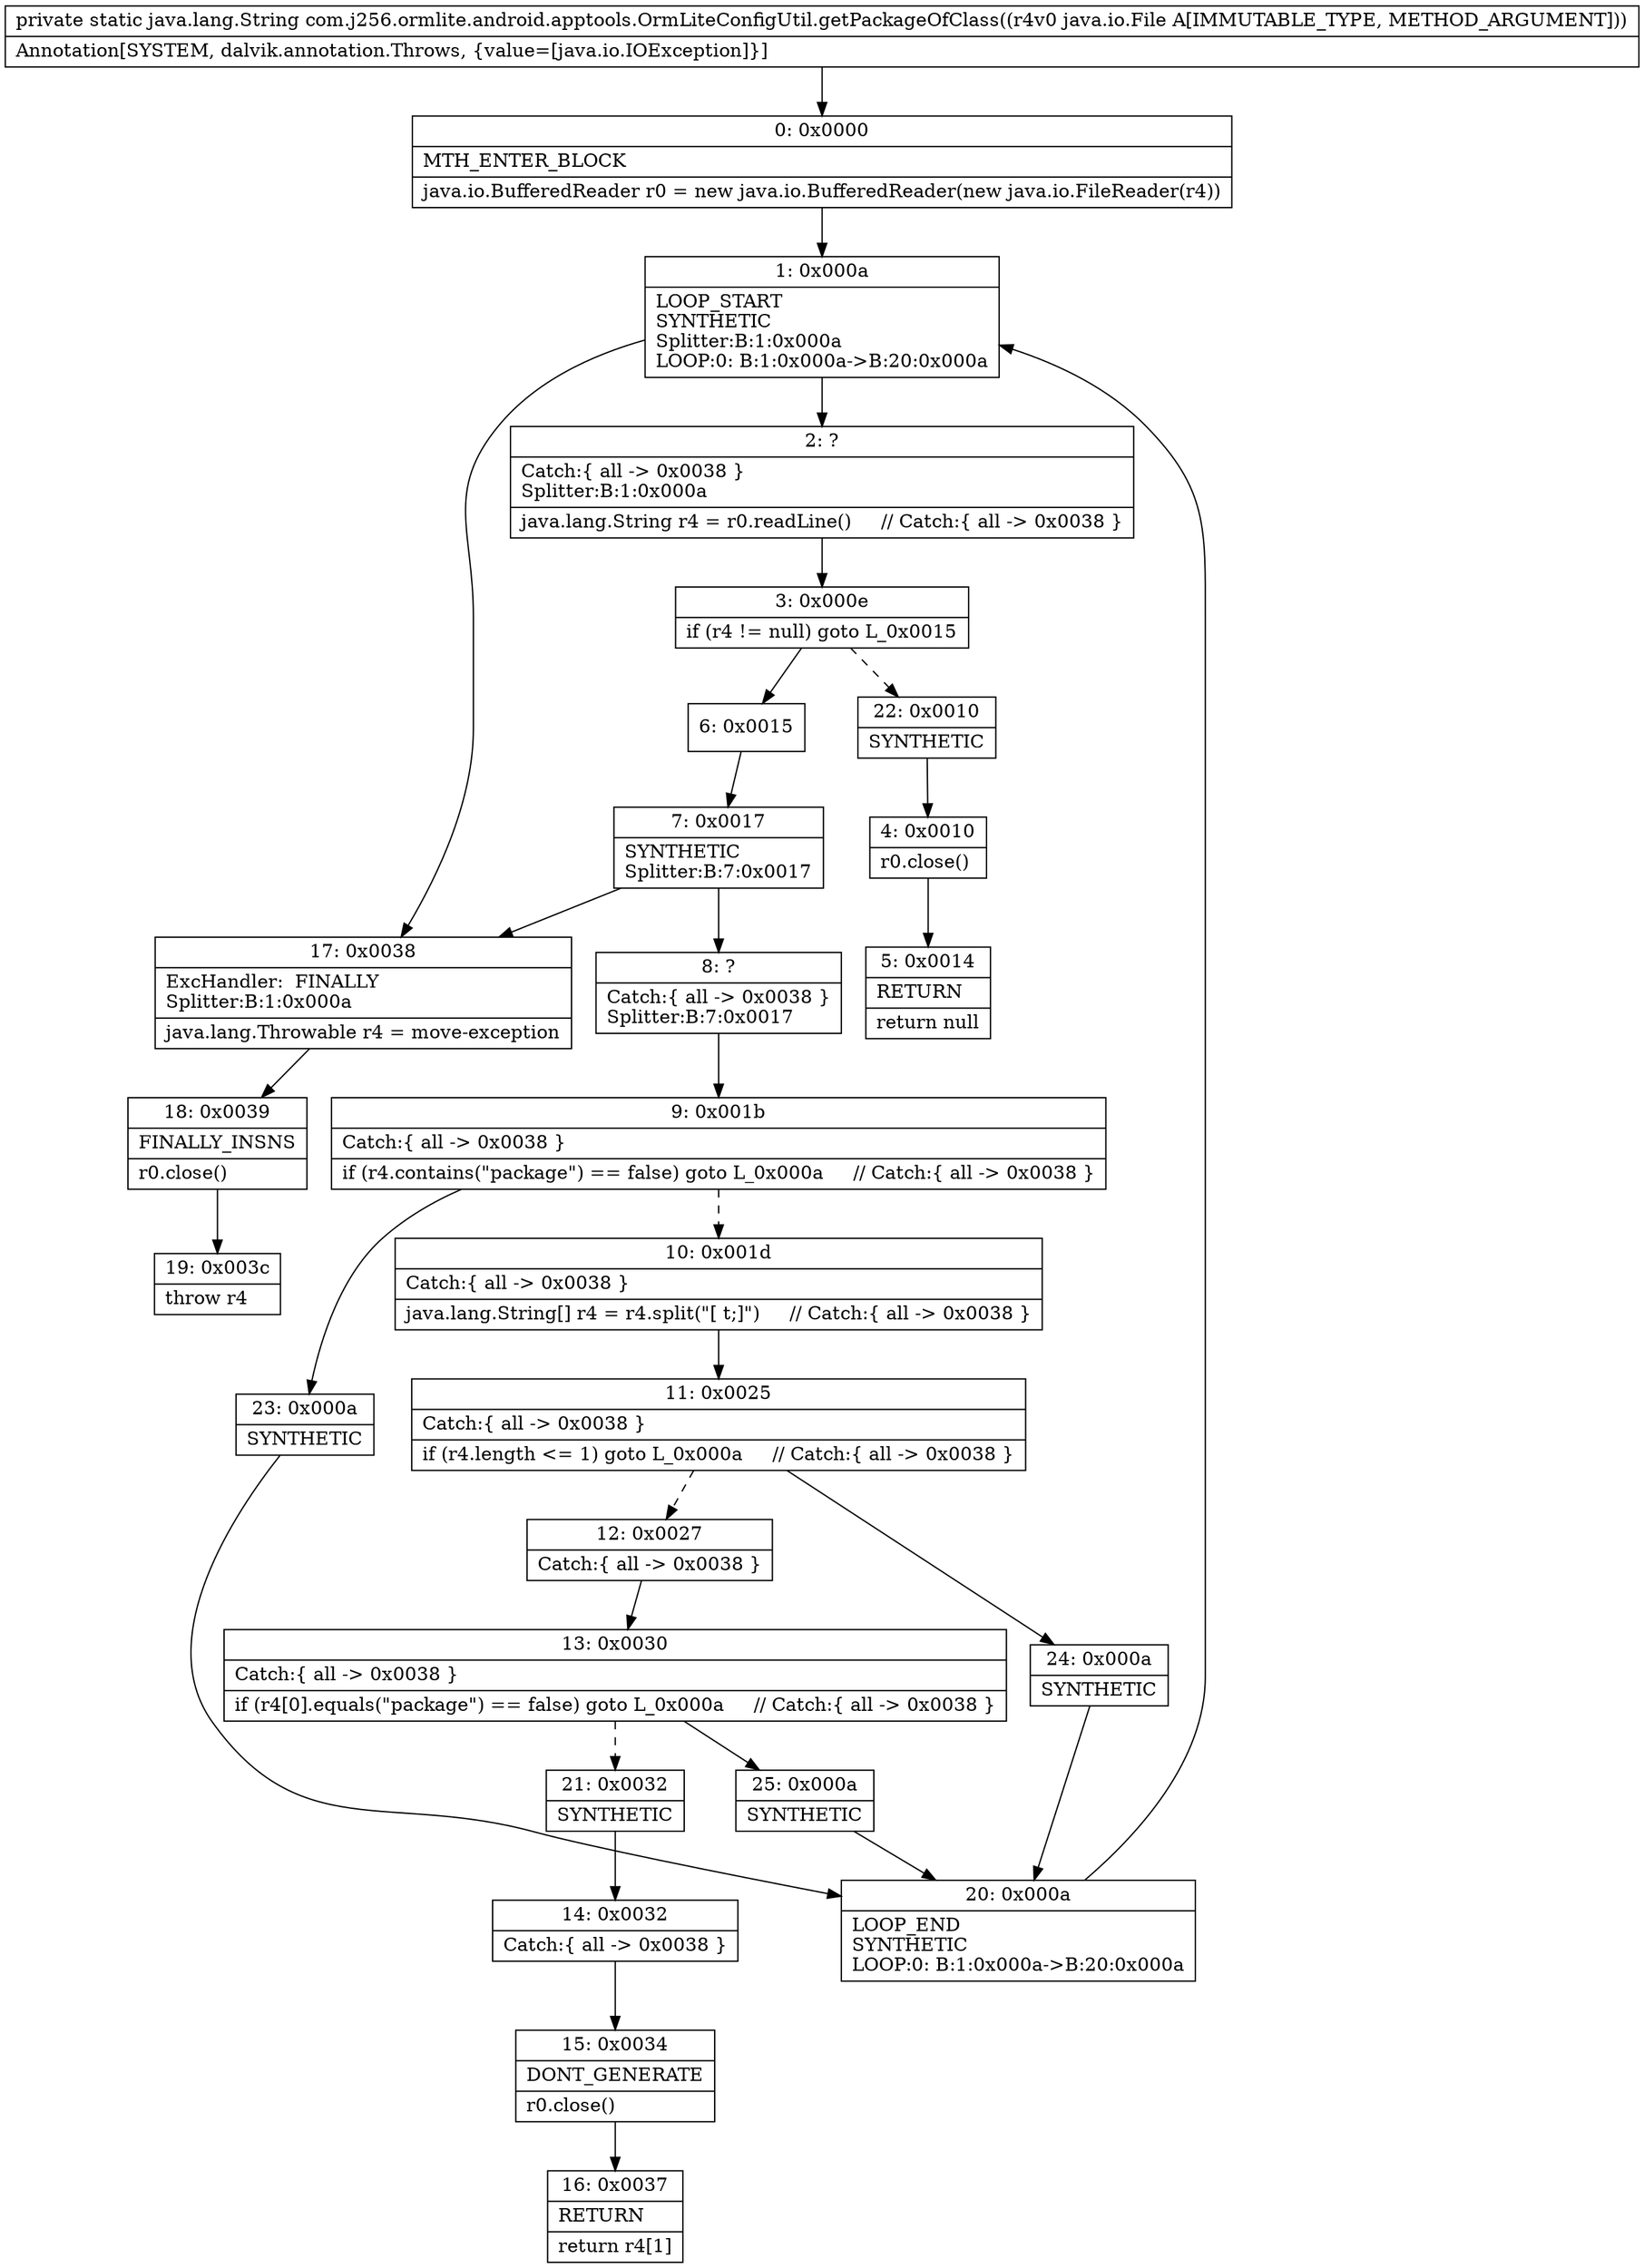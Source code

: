 digraph "CFG forcom.j256.ormlite.android.apptools.OrmLiteConfigUtil.getPackageOfClass(Ljava\/io\/File;)Ljava\/lang\/String;" {
Node_0 [shape=record,label="{0\:\ 0x0000|MTH_ENTER_BLOCK\l|java.io.BufferedReader r0 = new java.io.BufferedReader(new java.io.FileReader(r4))\l}"];
Node_1 [shape=record,label="{1\:\ 0x000a|LOOP_START\lSYNTHETIC\lSplitter:B:1:0x000a\lLOOP:0: B:1:0x000a\-\>B:20:0x000a\l}"];
Node_2 [shape=record,label="{2\:\ ?|Catch:\{ all \-\> 0x0038 \}\lSplitter:B:1:0x000a\l|java.lang.String r4 = r0.readLine()     \/\/ Catch:\{ all \-\> 0x0038 \}\l}"];
Node_3 [shape=record,label="{3\:\ 0x000e|if (r4 != null) goto L_0x0015\l}"];
Node_4 [shape=record,label="{4\:\ 0x0010|r0.close()\l}"];
Node_5 [shape=record,label="{5\:\ 0x0014|RETURN\l|return null\l}"];
Node_6 [shape=record,label="{6\:\ 0x0015}"];
Node_7 [shape=record,label="{7\:\ 0x0017|SYNTHETIC\lSplitter:B:7:0x0017\l}"];
Node_8 [shape=record,label="{8\:\ ?|Catch:\{ all \-\> 0x0038 \}\lSplitter:B:7:0x0017\l}"];
Node_9 [shape=record,label="{9\:\ 0x001b|Catch:\{ all \-\> 0x0038 \}\l|if (r4.contains(\"package\") == false) goto L_0x000a     \/\/ Catch:\{ all \-\> 0x0038 \}\l}"];
Node_10 [shape=record,label="{10\:\ 0x001d|Catch:\{ all \-\> 0x0038 \}\l|java.lang.String[] r4 = r4.split(\"[ t;]\")     \/\/ Catch:\{ all \-\> 0x0038 \}\l}"];
Node_11 [shape=record,label="{11\:\ 0x0025|Catch:\{ all \-\> 0x0038 \}\l|if (r4.length \<= 1) goto L_0x000a     \/\/ Catch:\{ all \-\> 0x0038 \}\l}"];
Node_12 [shape=record,label="{12\:\ 0x0027|Catch:\{ all \-\> 0x0038 \}\l}"];
Node_13 [shape=record,label="{13\:\ 0x0030|Catch:\{ all \-\> 0x0038 \}\l|if (r4[0].equals(\"package\") == false) goto L_0x000a     \/\/ Catch:\{ all \-\> 0x0038 \}\l}"];
Node_14 [shape=record,label="{14\:\ 0x0032|Catch:\{ all \-\> 0x0038 \}\l}"];
Node_15 [shape=record,label="{15\:\ 0x0034|DONT_GENERATE\l|r0.close()\l}"];
Node_16 [shape=record,label="{16\:\ 0x0037|RETURN\l|return r4[1]\l}"];
Node_17 [shape=record,label="{17\:\ 0x0038|ExcHandler:  FINALLY\lSplitter:B:1:0x000a\l|java.lang.Throwable r4 = move\-exception\l}"];
Node_18 [shape=record,label="{18\:\ 0x0039|FINALLY_INSNS\l|r0.close()\l}"];
Node_19 [shape=record,label="{19\:\ 0x003c|throw r4\l}"];
Node_20 [shape=record,label="{20\:\ 0x000a|LOOP_END\lSYNTHETIC\lLOOP:0: B:1:0x000a\-\>B:20:0x000a\l}"];
Node_21 [shape=record,label="{21\:\ 0x0032|SYNTHETIC\l}"];
Node_22 [shape=record,label="{22\:\ 0x0010|SYNTHETIC\l}"];
Node_23 [shape=record,label="{23\:\ 0x000a|SYNTHETIC\l}"];
Node_24 [shape=record,label="{24\:\ 0x000a|SYNTHETIC\l}"];
Node_25 [shape=record,label="{25\:\ 0x000a|SYNTHETIC\l}"];
MethodNode[shape=record,label="{private static java.lang.String com.j256.ormlite.android.apptools.OrmLiteConfigUtil.getPackageOfClass((r4v0 java.io.File A[IMMUTABLE_TYPE, METHOD_ARGUMENT]))  | Annotation[SYSTEM, dalvik.annotation.Throws, \{value=[java.io.IOException]\}]\l}"];
MethodNode -> Node_0;
Node_0 -> Node_1;
Node_1 -> Node_2;
Node_1 -> Node_17;
Node_2 -> Node_3;
Node_3 -> Node_6;
Node_3 -> Node_22[style=dashed];
Node_4 -> Node_5;
Node_6 -> Node_7;
Node_7 -> Node_8;
Node_7 -> Node_17;
Node_8 -> Node_9;
Node_9 -> Node_10[style=dashed];
Node_9 -> Node_23;
Node_10 -> Node_11;
Node_11 -> Node_12[style=dashed];
Node_11 -> Node_24;
Node_12 -> Node_13;
Node_13 -> Node_21[style=dashed];
Node_13 -> Node_25;
Node_14 -> Node_15;
Node_15 -> Node_16;
Node_17 -> Node_18;
Node_18 -> Node_19;
Node_20 -> Node_1;
Node_21 -> Node_14;
Node_22 -> Node_4;
Node_23 -> Node_20;
Node_24 -> Node_20;
Node_25 -> Node_20;
}

